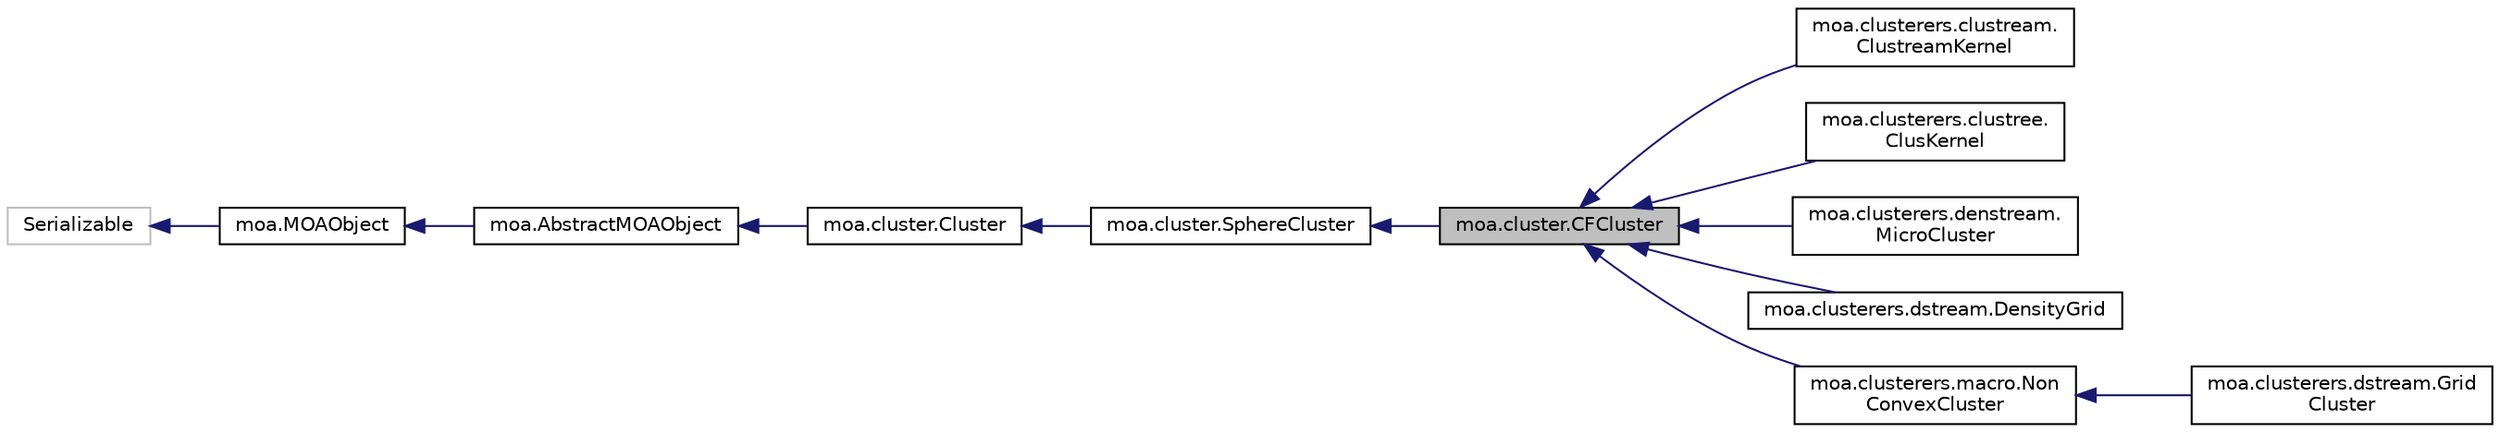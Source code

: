 digraph "moa.cluster.CFCluster"
{
 // LATEX_PDF_SIZE
  edge [fontname="Helvetica",fontsize="10",labelfontname="Helvetica",labelfontsize="10"];
  node [fontname="Helvetica",fontsize="10",shape=record];
  rankdir="LR";
  Node1 [label="moa.cluster.CFCluster",height=0.2,width=0.4,color="black", fillcolor="grey75", style="filled", fontcolor="black",tooltip=" "];
  Node2 -> Node1 [dir="back",color="midnightblue",fontsize="10",style="solid"];
  Node2 [label="moa.cluster.SphereCluster",height=0.2,width=0.4,color="black", fillcolor="white", style="filled",URL="$classmoa_1_1cluster_1_1_sphere_cluster.html",tooltip=" "];
  Node3 -> Node2 [dir="back",color="midnightblue",fontsize="10",style="solid"];
  Node3 [label="moa.cluster.Cluster",height=0.2,width=0.4,color="black", fillcolor="white", style="filled",URL="$classmoa_1_1cluster_1_1_cluster.html",tooltip=" "];
  Node4 -> Node3 [dir="back",color="midnightblue",fontsize="10",style="solid"];
  Node4 [label="moa.AbstractMOAObject",height=0.2,width=0.4,color="black", fillcolor="white", style="filled",URL="$classmoa_1_1_abstract_m_o_a_object.html",tooltip=" "];
  Node5 -> Node4 [dir="back",color="midnightblue",fontsize="10",style="solid"];
  Node5 [label="moa.MOAObject",height=0.2,width=0.4,color="black", fillcolor="white", style="filled",URL="$interfacemoa_1_1_m_o_a_object.html",tooltip=" "];
  Node6 -> Node5 [dir="back",color="midnightblue",fontsize="10",style="solid"];
  Node6 [label="Serializable",height=0.2,width=0.4,color="grey75", fillcolor="white", style="filled",tooltip=" "];
  Node1 -> Node7 [dir="back",color="midnightblue",fontsize="10",style="solid"];
  Node7 [label="moa.clusterers.clustream.\lClustreamKernel",height=0.2,width=0.4,color="black", fillcolor="white", style="filled",URL="$classmoa_1_1clusterers_1_1clustream_1_1_clustream_kernel.html",tooltip=" "];
  Node1 -> Node8 [dir="back",color="midnightblue",fontsize="10",style="solid"];
  Node8 [label="moa.clusterers.clustree.\lClusKernel",height=0.2,width=0.4,color="black", fillcolor="white", style="filled",URL="$classmoa_1_1clusterers_1_1clustree_1_1_clus_kernel.html",tooltip=" "];
  Node1 -> Node9 [dir="back",color="midnightblue",fontsize="10",style="solid"];
  Node9 [label="moa.clusterers.denstream.\lMicroCluster",height=0.2,width=0.4,color="black", fillcolor="white", style="filled",URL="$classmoa_1_1clusterers_1_1denstream_1_1_micro_cluster.html",tooltip=" "];
  Node1 -> Node10 [dir="back",color="midnightblue",fontsize="10",style="solid"];
  Node10 [label="moa.clusterers.dstream.DensityGrid",height=0.2,width=0.4,color="black", fillcolor="white", style="filled",URL="$classmoa_1_1clusterers_1_1dstream_1_1_density_grid.html",tooltip=" "];
  Node1 -> Node11 [dir="back",color="midnightblue",fontsize="10",style="solid"];
  Node11 [label="moa.clusterers.macro.Non\lConvexCluster",height=0.2,width=0.4,color="black", fillcolor="white", style="filled",URL="$classmoa_1_1clusterers_1_1macro_1_1_non_convex_cluster.html",tooltip=" "];
  Node11 -> Node12 [dir="back",color="midnightblue",fontsize="10",style="solid"];
  Node12 [label="moa.clusterers.dstream.Grid\lCluster",height=0.2,width=0.4,color="black", fillcolor="white", style="filled",URL="$classmoa_1_1clusterers_1_1dstream_1_1_grid_cluster.html",tooltip=" "];
}
